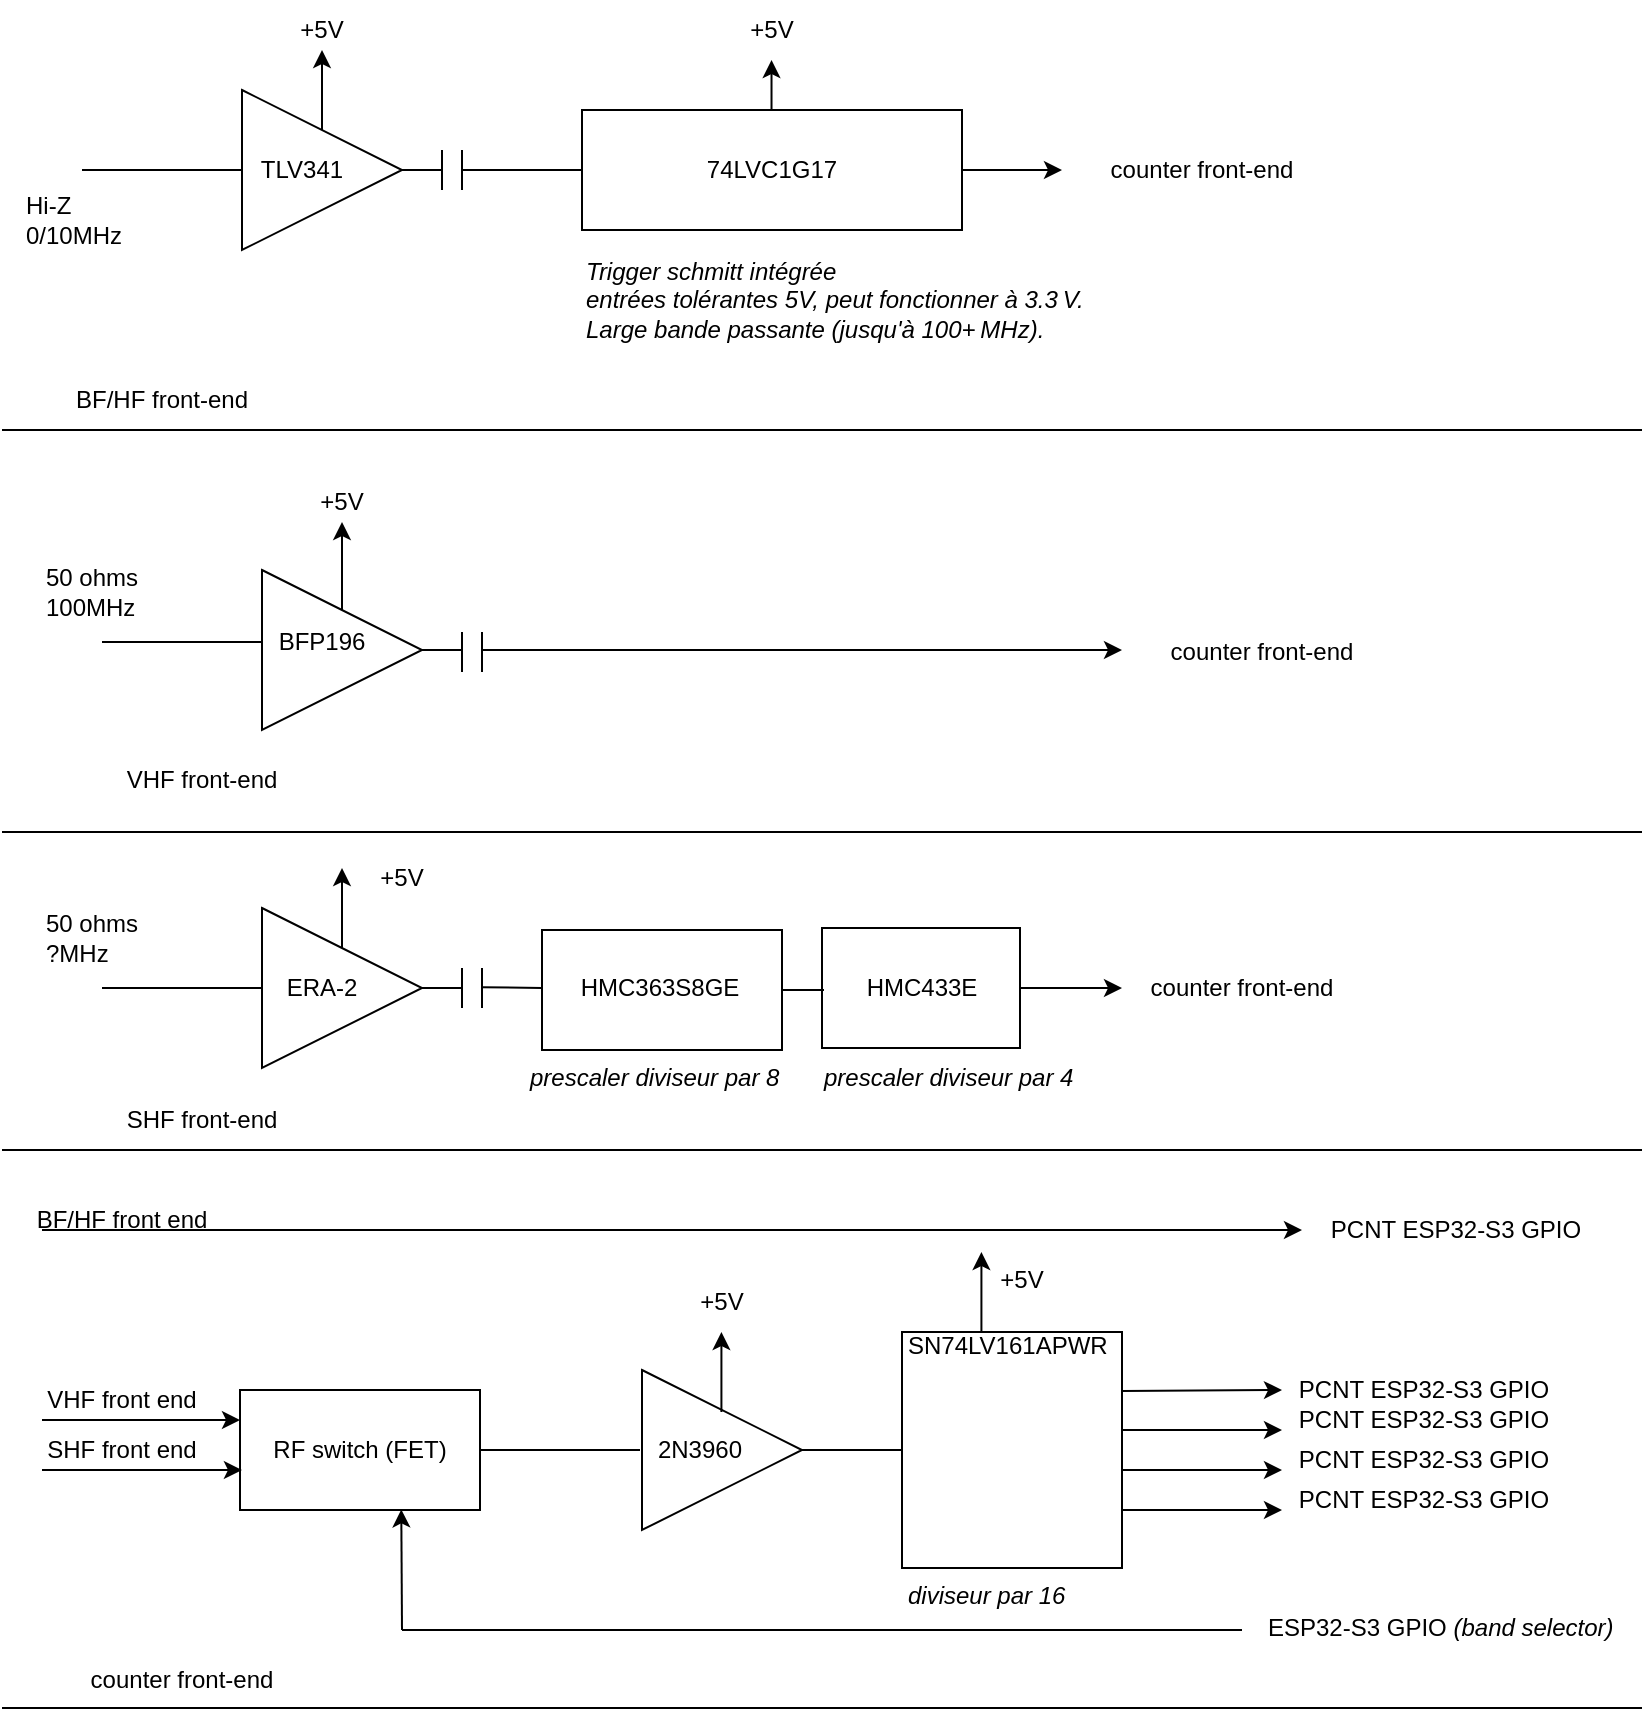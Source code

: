 <mxfile version="26.2.12">
  <diagram name="Page-1" id="k6onzWjORCCPgHIeGHYK">
    <mxGraphModel dx="2068" dy="1145" grid="1" gridSize="10" guides="1" tooltips="1" connect="1" arrows="1" fold="1" page="1" pageScale="1" pageWidth="827" pageHeight="1169" math="0" shadow="0">
      <root>
        <mxCell id="0" />
        <mxCell id="1" parent="0" />
        <mxCell id="x5Mdi1aGeA_DSxZUxKHX-5" value="" style="rounded=0;whiteSpace=wrap;html=1;" vertex="1" parent="1">
          <mxGeometry x="270" y="490" width="120" height="60" as="geometry" />
        </mxCell>
        <mxCell id="IQlJb9kU39XFHBNEdt3I-1" value="" style="endArrow=none;html=1;rounded=0;" parent="1" edge="1">
          <mxGeometry width="50" height="50" relative="1" as="geometry">
            <mxPoint y="240" as="sourcePoint" />
            <mxPoint x="820" y="240" as="targetPoint" />
          </mxGeometry>
        </mxCell>
        <mxCell id="IQlJb9kU39XFHBNEdt3I-3" value="BF/HF front-end" style="text;html=1;align=center;verticalAlign=middle;whiteSpace=wrap;rounded=0;" parent="1" vertex="1">
          <mxGeometry x="10" y="210" width="140" height="30" as="geometry" />
        </mxCell>
        <mxCell id="IQlJb9kU39XFHBNEdt3I-4" value="" style="triangle;whiteSpace=wrap;html=1;" parent="1" vertex="1">
          <mxGeometry x="120" y="70" width="80" height="80" as="geometry" />
        </mxCell>
        <mxCell id="IQlJb9kU39XFHBNEdt3I-5" value="TLV341" style="text;html=1;align=center;verticalAlign=middle;whiteSpace=wrap;rounded=0;" parent="1" vertex="1">
          <mxGeometry x="120" y="95" width="60" height="30" as="geometry" />
        </mxCell>
        <mxCell id="IQlJb9kU39XFHBNEdt3I-8" value="" style="group" parent="1" vertex="1" connectable="0">
          <mxGeometry x="220" y="100" width="10" height="20" as="geometry" />
        </mxCell>
        <mxCell id="IQlJb9kU39XFHBNEdt3I-6" value="" style="endArrow=none;html=1;rounded=0;" parent="IQlJb9kU39XFHBNEdt3I-8" edge="1">
          <mxGeometry width="50" height="50" relative="1" as="geometry">
            <mxPoint y="20" as="sourcePoint" />
            <mxPoint as="targetPoint" />
          </mxGeometry>
        </mxCell>
        <mxCell id="IQlJb9kU39XFHBNEdt3I-7" value="" style="endArrow=none;html=1;rounded=0;" parent="IQlJb9kU39XFHBNEdt3I-8" edge="1">
          <mxGeometry width="50" height="50" relative="1" as="geometry">
            <mxPoint x="10" y="20" as="sourcePoint" />
            <mxPoint x="10" as="targetPoint" />
          </mxGeometry>
        </mxCell>
        <mxCell id="IQlJb9kU39XFHBNEdt3I-9" value="" style="rounded=0;whiteSpace=wrap;html=1;" parent="1" vertex="1">
          <mxGeometry x="290" y="80" width="190" height="60" as="geometry" />
        </mxCell>
        <mxCell id="IQlJb9kU39XFHBNEdt3I-10" value="74LVC1G17" style="text;html=1;align=center;verticalAlign=middle;whiteSpace=wrap;rounded=0;" parent="1" vertex="1">
          <mxGeometry x="335" y="95" width="100" height="30" as="geometry" />
        </mxCell>
        <mxCell id="IQlJb9kU39XFHBNEdt3I-11" value="&lt;i&gt;Trigger schmitt intégrée&amp;nbsp;&lt;/i&gt;&lt;div&gt;&lt;i&gt;entrées tolérantes 5V, peut fonctionner à 3.3 V.&amp;nbsp;&lt;/i&gt;&lt;/div&gt;&lt;div&gt;&lt;i&gt;Large bande passante (jusqu&#39;à 100+ MHz).&lt;/i&gt;&lt;/div&gt;" style="text;html=1;align=left;verticalAlign=middle;whiteSpace=wrap;rounded=0;" parent="1" vertex="1">
          <mxGeometry x="290" y="150" width="350" height="50" as="geometry" />
        </mxCell>
        <mxCell id="IQlJb9kU39XFHBNEdt3I-12" value="" style="endArrow=classic;html=1;rounded=0;exitX=1;exitY=0.5;exitDx=0;exitDy=0;" parent="1" source="IQlJb9kU39XFHBNEdt3I-9" target="IQlJb9kU39XFHBNEdt3I-13" edge="1">
          <mxGeometry width="50" height="50" relative="1" as="geometry">
            <mxPoint x="290" y="160" as="sourcePoint" />
            <mxPoint x="560" y="110" as="targetPoint" />
          </mxGeometry>
        </mxCell>
        <mxCell id="IQlJb9kU39XFHBNEdt3I-13" value="counter front-end" style="text;html=1;align=center;verticalAlign=middle;whiteSpace=wrap;rounded=0;" parent="1" vertex="1">
          <mxGeometry x="530" y="95" width="140" height="30" as="geometry" />
        </mxCell>
        <mxCell id="IQlJb9kU39XFHBNEdt3I-14" value="" style="endArrow=classic;html=1;rounded=0;exitX=0.5;exitY=0;exitDx=0;exitDy=0;" parent="1" source="IQlJb9kU39XFHBNEdt3I-4" edge="1">
          <mxGeometry width="50" height="50" relative="1" as="geometry">
            <mxPoint x="330" y="160" as="sourcePoint" />
            <mxPoint x="160" y="50" as="targetPoint" />
          </mxGeometry>
        </mxCell>
        <mxCell id="IQlJb9kU39XFHBNEdt3I-15" value="" style="endArrow=classic;html=1;rounded=0;exitX=0.5;exitY=0;exitDx=0;exitDy=0;" parent="1" target="IQlJb9kU39XFHBNEdt3I-16" edge="1">
          <mxGeometry width="50" height="50" relative="1" as="geometry">
            <mxPoint x="384.76" y="80" as="sourcePoint" />
            <mxPoint x="384.76" y="40" as="targetPoint" />
          </mxGeometry>
        </mxCell>
        <mxCell id="IQlJb9kU39XFHBNEdt3I-16" value="+5V" style="text;html=1;align=center;verticalAlign=middle;whiteSpace=wrap;rounded=0;" parent="1" vertex="1">
          <mxGeometry x="354.76" y="25" width="60" height="30" as="geometry" />
        </mxCell>
        <mxCell id="IQlJb9kU39XFHBNEdt3I-17" value="+5V" style="text;html=1;align=center;verticalAlign=middle;whiteSpace=wrap;rounded=0;" parent="1" vertex="1">
          <mxGeometry x="130" y="25" width="60" height="30" as="geometry" />
        </mxCell>
        <mxCell id="IQlJb9kU39XFHBNEdt3I-18" value="" style="endArrow=none;html=1;rounded=0;" parent="1" edge="1">
          <mxGeometry width="50" height="50" relative="1" as="geometry">
            <mxPoint x="40" y="110" as="sourcePoint" />
            <mxPoint x="120" y="110" as="targetPoint" />
          </mxGeometry>
        </mxCell>
        <mxCell id="IQlJb9kU39XFHBNEdt3I-19" value="" style="endArrow=none;html=1;rounded=0;exitX=1;exitY=0.5;exitDx=0;exitDy=0;" parent="1" source="IQlJb9kU39XFHBNEdt3I-4" edge="1">
          <mxGeometry width="50" height="50" relative="1" as="geometry">
            <mxPoint x="50" y="120" as="sourcePoint" />
            <mxPoint x="220" y="110" as="targetPoint" />
          </mxGeometry>
        </mxCell>
        <mxCell id="IQlJb9kU39XFHBNEdt3I-20" value="" style="endArrow=none;html=1;rounded=0;" parent="1" edge="1">
          <mxGeometry width="50" height="50" relative="1" as="geometry">
            <mxPoint x="230" y="110" as="sourcePoint" />
            <mxPoint x="290" y="110" as="targetPoint" />
          </mxGeometry>
        </mxCell>
        <mxCell id="IQlJb9kU39XFHBNEdt3I-21" value="" style="endArrow=none;html=1;rounded=0;" parent="1" edge="1">
          <mxGeometry width="50" height="50" relative="1" as="geometry">
            <mxPoint y="441" as="sourcePoint" />
            <mxPoint x="820" y="441" as="targetPoint" />
          </mxGeometry>
        </mxCell>
        <mxCell id="IQlJb9kU39XFHBNEdt3I-22" value="VHF front-end" style="text;html=1;align=center;verticalAlign=middle;whiteSpace=wrap;rounded=0;" parent="1" vertex="1">
          <mxGeometry x="10" y="400" width="180" height="30" as="geometry" />
        </mxCell>
        <mxCell id="IQlJb9kU39XFHBNEdt3I-23" value="Hi-Z&lt;div&gt;0/10MHz&lt;/div&gt;" style="text;html=1;align=left;verticalAlign=middle;whiteSpace=wrap;rounded=0;" parent="1" vertex="1">
          <mxGeometry x="10" y="120" width="60" height="30" as="geometry" />
        </mxCell>
        <mxCell id="IQlJb9kU39XFHBNEdt3I-25" value="" style="triangle;whiteSpace=wrap;html=1;" parent="1" vertex="1">
          <mxGeometry x="130" y="310" width="80" height="80" as="geometry" />
        </mxCell>
        <mxCell id="IQlJb9kU39XFHBNEdt3I-26" value="BFP196" style="text;html=1;align=center;verticalAlign=middle;whiteSpace=wrap;rounded=0;" parent="1" vertex="1">
          <mxGeometry x="130" y="331" width="60" height="30" as="geometry" />
        </mxCell>
        <mxCell id="IQlJb9kU39XFHBNEdt3I-27" value="" style="group" parent="1" vertex="1" connectable="0">
          <mxGeometry x="230" y="341" width="10" height="20" as="geometry" />
        </mxCell>
        <mxCell id="IQlJb9kU39XFHBNEdt3I-28" value="" style="endArrow=none;html=1;rounded=0;" parent="IQlJb9kU39XFHBNEdt3I-27" edge="1">
          <mxGeometry width="50" height="50" relative="1" as="geometry">
            <mxPoint y="20" as="sourcePoint" />
            <mxPoint as="targetPoint" />
          </mxGeometry>
        </mxCell>
        <mxCell id="IQlJb9kU39XFHBNEdt3I-29" value="" style="endArrow=none;html=1;rounded=0;" parent="IQlJb9kU39XFHBNEdt3I-27" edge="1">
          <mxGeometry width="50" height="50" relative="1" as="geometry">
            <mxPoint x="10" y="20" as="sourcePoint" />
            <mxPoint x="10" as="targetPoint" />
          </mxGeometry>
        </mxCell>
        <mxCell id="IQlJb9kU39XFHBNEdt3I-30" value="" style="endArrow=classic;html=1;rounded=0;exitX=0.5;exitY=0;exitDx=0;exitDy=0;" parent="1" source="IQlJb9kU39XFHBNEdt3I-25" edge="1">
          <mxGeometry width="50" height="50" relative="1" as="geometry">
            <mxPoint x="340" y="396" as="sourcePoint" />
            <mxPoint x="170" y="286" as="targetPoint" />
          </mxGeometry>
        </mxCell>
        <mxCell id="IQlJb9kU39XFHBNEdt3I-31" value="+5V" style="text;html=1;align=center;verticalAlign=middle;whiteSpace=wrap;rounded=0;" parent="1" vertex="1">
          <mxGeometry x="140" y="261" width="60" height="30" as="geometry" />
        </mxCell>
        <mxCell id="IQlJb9kU39XFHBNEdt3I-32" value="" style="endArrow=none;html=1;rounded=0;" parent="1" edge="1">
          <mxGeometry width="50" height="50" relative="1" as="geometry">
            <mxPoint x="50" y="346" as="sourcePoint" />
            <mxPoint x="130" y="346" as="targetPoint" />
          </mxGeometry>
        </mxCell>
        <mxCell id="IQlJb9kU39XFHBNEdt3I-35" value="50 ohms&lt;div&gt;100MHz&lt;/div&gt;" style="text;html=1;align=left;verticalAlign=middle;whiteSpace=wrap;rounded=0;" parent="1" vertex="1">
          <mxGeometry x="20" y="306" width="60" height="30" as="geometry" />
        </mxCell>
        <mxCell id="IQlJb9kU39XFHBNEdt3I-36" value="" style="endArrow=none;html=1;rounded=0;" parent="1" edge="1">
          <mxGeometry width="50" height="50" relative="1" as="geometry">
            <mxPoint y="600" as="sourcePoint" />
            <mxPoint x="820" y="600" as="targetPoint" />
          </mxGeometry>
        </mxCell>
        <mxCell id="IQlJb9kU39XFHBNEdt3I-37" value="SHF front-end" style="text;html=1;align=center;verticalAlign=middle;whiteSpace=wrap;rounded=0;" parent="1" vertex="1">
          <mxGeometry x="10" y="570" width="180" height="30" as="geometry" />
        </mxCell>
        <mxCell id="IQlJb9kU39XFHBNEdt3I-38" value="" style="triangle;whiteSpace=wrap;html=1;" parent="1" vertex="1">
          <mxGeometry x="130" y="479" width="80" height="80" as="geometry" />
        </mxCell>
        <mxCell id="IQlJb9kU39XFHBNEdt3I-39" value="ERA-2" style="text;html=1;align=center;verticalAlign=middle;whiteSpace=wrap;rounded=0;" parent="1" vertex="1">
          <mxGeometry x="130" y="504" width="60" height="30" as="geometry" />
        </mxCell>
        <mxCell id="IQlJb9kU39XFHBNEdt3I-40" value="" style="group" parent="1" vertex="1" connectable="0">
          <mxGeometry x="230" y="509" width="10" height="20" as="geometry" />
        </mxCell>
        <mxCell id="IQlJb9kU39XFHBNEdt3I-41" value="" style="endArrow=none;html=1;rounded=0;" parent="IQlJb9kU39XFHBNEdt3I-40" edge="1">
          <mxGeometry width="50" height="50" relative="1" as="geometry">
            <mxPoint y="20" as="sourcePoint" />
            <mxPoint as="targetPoint" />
          </mxGeometry>
        </mxCell>
        <mxCell id="IQlJb9kU39XFHBNEdt3I-42" value="" style="endArrow=none;html=1;rounded=0;" parent="IQlJb9kU39XFHBNEdt3I-40" edge="1">
          <mxGeometry width="50" height="50" relative="1" as="geometry">
            <mxPoint x="10" y="20" as="sourcePoint" />
            <mxPoint x="10" as="targetPoint" />
          </mxGeometry>
        </mxCell>
        <mxCell id="IQlJb9kU39XFHBNEdt3I-43" value="" style="endArrow=classic;html=1;rounded=0;exitX=0.5;exitY=0;exitDx=0;exitDy=0;" parent="1" source="IQlJb9kU39XFHBNEdt3I-38" edge="1">
          <mxGeometry width="50" height="50" relative="1" as="geometry">
            <mxPoint x="340" y="569" as="sourcePoint" />
            <mxPoint x="170" y="459" as="targetPoint" />
          </mxGeometry>
        </mxCell>
        <mxCell id="IQlJb9kU39XFHBNEdt3I-44" value="" style="endArrow=none;html=1;rounded=0;" parent="1" edge="1">
          <mxGeometry width="50" height="50" relative="1" as="geometry">
            <mxPoint x="50" y="519" as="sourcePoint" />
            <mxPoint x="130" y="519" as="targetPoint" />
          </mxGeometry>
        </mxCell>
        <mxCell id="IQlJb9kU39XFHBNEdt3I-45" value="" style="endArrow=none;html=1;rounded=0;exitX=1;exitY=0.5;exitDx=0;exitDy=0;" parent="1" source="IQlJb9kU39XFHBNEdt3I-38" edge="1">
          <mxGeometry width="50" height="50" relative="1" as="geometry">
            <mxPoint x="60" y="529" as="sourcePoint" />
            <mxPoint x="230" y="519" as="targetPoint" />
          </mxGeometry>
        </mxCell>
        <mxCell id="IQlJb9kU39XFHBNEdt3I-46" value="" style="endArrow=none;html=1;rounded=0;" parent="1" edge="1">
          <mxGeometry width="50" height="50" relative="1" as="geometry">
            <mxPoint x="240" y="518.58" as="sourcePoint" />
            <mxPoint x="270" y="519" as="targetPoint" />
          </mxGeometry>
        </mxCell>
        <mxCell id="IQlJb9kU39XFHBNEdt3I-47" value="50 ohms&lt;div&gt;?MHz&lt;/div&gt;" style="text;html=1;align=left;verticalAlign=middle;whiteSpace=wrap;rounded=0;" parent="1" vertex="1">
          <mxGeometry x="20" y="479" width="60" height="30" as="geometry" />
        </mxCell>
        <mxCell id="IQlJb9kU39XFHBNEdt3I-48" value="+5V" style="text;html=1;align=center;verticalAlign=middle;whiteSpace=wrap;rounded=0;" parent="1" vertex="1">
          <mxGeometry x="170" y="449" width="60" height="30" as="geometry" />
        </mxCell>
        <mxCell id="IQlJb9kU39XFHBNEdt3I-51" value="" style="rounded=0;whiteSpace=wrap;html=1;" parent="1" vertex="1">
          <mxGeometry x="410" y="489" width="99" height="60" as="geometry" />
        </mxCell>
        <mxCell id="IQlJb9kU39XFHBNEdt3I-52" value="HMC433E" style="text;html=1;align=center;verticalAlign=middle;whiteSpace=wrap;rounded=0;" parent="1" vertex="1">
          <mxGeometry x="429.5" y="504" width="60" height="30" as="geometry" />
        </mxCell>
        <mxCell id="IQlJb9kU39XFHBNEdt3I-53" value="&lt;i&gt;prescaler diviseur par 4&lt;/i&gt;" style="text;whiteSpace=wrap;html=1;" parent="1" vertex="1">
          <mxGeometry x="409" y="550" width="160" height="20" as="geometry" />
        </mxCell>
        <mxCell id="IQlJb9kU39XFHBNEdt3I-56" value="" style="endArrow=classic;html=1;rounded=0;" parent="1" edge="1">
          <mxGeometry width="50" height="50" relative="1" as="geometry">
            <mxPoint x="240" y="350" as="sourcePoint" />
            <mxPoint x="560" y="350" as="targetPoint" />
          </mxGeometry>
        </mxCell>
        <mxCell id="IQlJb9kU39XFHBNEdt3I-57" value="" style="endArrow=none;html=1;rounded=0;exitX=1;exitY=0.5;exitDx=0;exitDy=0;" parent="1" source="IQlJb9kU39XFHBNEdt3I-25" edge="1">
          <mxGeometry width="50" height="50" relative="1" as="geometry">
            <mxPoint x="220" y="390" as="sourcePoint" />
            <mxPoint x="230" y="350" as="targetPoint" />
          </mxGeometry>
        </mxCell>
        <mxCell id="IQlJb9kU39XFHBNEdt3I-58" value="counter front-end" style="text;html=1;align=center;verticalAlign=middle;whiteSpace=wrap;rounded=0;" parent="1" vertex="1">
          <mxGeometry x="560" y="336" width="140" height="30" as="geometry" />
        </mxCell>
        <mxCell id="IQlJb9kU39XFHBNEdt3I-59" value="" style="endArrow=classic;html=1;rounded=0;exitX=1;exitY=0.5;exitDx=0;exitDy=0;" parent="1" source="IQlJb9kU39XFHBNEdt3I-51" edge="1">
          <mxGeometry width="50" height="50" relative="1" as="geometry">
            <mxPoint x="250" y="360" as="sourcePoint" />
            <mxPoint x="560" y="519" as="targetPoint" />
          </mxGeometry>
        </mxCell>
        <mxCell id="IQlJb9kU39XFHBNEdt3I-60" value="counter front-end" style="text;html=1;align=center;verticalAlign=middle;whiteSpace=wrap;rounded=0;" parent="1" vertex="1">
          <mxGeometry x="550" y="504" width="140" height="30" as="geometry" />
        </mxCell>
        <mxCell id="IQlJb9kU39XFHBNEdt3I-61" value="" style="endArrow=none;html=1;rounded=0;" parent="1" edge="1">
          <mxGeometry width="50" height="50" relative="1" as="geometry">
            <mxPoint y="879" as="sourcePoint" />
            <mxPoint x="820" y="879" as="targetPoint" />
          </mxGeometry>
        </mxCell>
        <mxCell id="IQlJb9kU39XFHBNEdt3I-62" value="counter front-end" style="text;html=1;align=center;verticalAlign=middle;whiteSpace=wrap;rounded=0;" parent="1" vertex="1">
          <mxGeometry y="850" width="180" height="30" as="geometry" />
        </mxCell>
        <mxCell id="IQlJb9kU39XFHBNEdt3I-63" value="" style="endArrow=classic;html=1;rounded=0;" parent="1" edge="1">
          <mxGeometry width="50" height="50" relative="1" as="geometry">
            <mxPoint x="20" y="640" as="sourcePoint" />
            <mxPoint x="650" y="640" as="targetPoint" />
          </mxGeometry>
        </mxCell>
        <mxCell id="IQlJb9kU39XFHBNEdt3I-64" value="BF/HF front end" style="text;html=1;align=center;verticalAlign=middle;whiteSpace=wrap;rounded=0;" parent="1" vertex="1">
          <mxGeometry x="10" y="620" width="100" height="30" as="geometry" />
        </mxCell>
        <mxCell id="IQlJb9kU39XFHBNEdt3I-65" value="PCNT ESP32-S3 GPIO" style="text;html=1;align=center;verticalAlign=middle;whiteSpace=wrap;rounded=0;" parent="1" vertex="1">
          <mxGeometry x="647" y="625" width="160" height="30" as="geometry" />
        </mxCell>
        <mxCell id="IQlJb9kU39XFHBNEdt3I-67" value="RF switch (FET)" style="rounded=0;whiteSpace=wrap;html=1;" parent="1" vertex="1">
          <mxGeometry x="119" y="720" width="120" height="60" as="geometry" />
        </mxCell>
        <mxCell id="IQlJb9kU39XFHBNEdt3I-68" value="" style="endArrow=classic;html=1;rounded=0;entryX=0;entryY=0.25;entryDx=0;entryDy=0;" parent="1" target="IQlJb9kU39XFHBNEdt3I-67" edge="1">
          <mxGeometry width="50" height="50" relative="1" as="geometry">
            <mxPoint x="20" y="735" as="sourcePoint" />
            <mxPoint x="320" y="640" as="targetPoint" />
          </mxGeometry>
        </mxCell>
        <mxCell id="IQlJb9kU39XFHBNEdt3I-69" value="" style="endArrow=classic;html=1;rounded=0;entryX=0.008;entryY=0.667;entryDx=0;entryDy=0;entryPerimeter=0;" parent="1" target="IQlJb9kU39XFHBNEdt3I-67" edge="1">
          <mxGeometry width="50" height="50" relative="1" as="geometry">
            <mxPoint x="20" y="760" as="sourcePoint" />
            <mxPoint x="90" y="760" as="targetPoint" />
          </mxGeometry>
        </mxCell>
        <mxCell id="IQlJb9kU39XFHBNEdt3I-70" value="VHF front end" style="text;html=1;align=center;verticalAlign=middle;whiteSpace=wrap;rounded=0;" parent="1" vertex="1">
          <mxGeometry x="10" y="710" width="100" height="30" as="geometry" />
        </mxCell>
        <mxCell id="IQlJb9kU39XFHBNEdt3I-71" value="SHF front end" style="text;html=1;align=center;verticalAlign=middle;whiteSpace=wrap;rounded=0;" parent="1" vertex="1">
          <mxGeometry x="10" y="735" width="100" height="30" as="geometry" />
        </mxCell>
        <mxCell id="IQlJb9kU39XFHBNEdt3I-72" value="" style="endArrow=classic;html=1;rounded=0;entryX=0.672;entryY=0.995;entryDx=0;entryDy=0;entryPerimeter=0;" parent="1" target="IQlJb9kU39XFHBNEdt3I-67" edge="1">
          <mxGeometry width="50" height="50" relative="1" as="geometry">
            <mxPoint x="200" y="840" as="sourcePoint" />
            <mxPoint x="190" y="700" as="targetPoint" />
          </mxGeometry>
        </mxCell>
        <mxCell id="IQlJb9kU39XFHBNEdt3I-73" value="" style="endArrow=none;html=1;rounded=0;" parent="1" edge="1">
          <mxGeometry width="50" height="50" relative="1" as="geometry">
            <mxPoint x="200" y="840" as="sourcePoint" />
            <mxPoint x="620" y="840" as="targetPoint" />
          </mxGeometry>
        </mxCell>
        <mxCell id="IQlJb9kU39XFHBNEdt3I-74" value="ESP32-S3 GPIO &lt;i&gt;(band selector)&lt;/i&gt;" style="text;html=1;align=left;verticalAlign=middle;whiteSpace=wrap;rounded=0;" parent="1" vertex="1">
          <mxGeometry x="631" y="824" width="183" height="30" as="geometry" />
        </mxCell>
        <mxCell id="IQlJb9kU39XFHBNEdt3I-75" value="" style="triangle;whiteSpace=wrap;html=1;" parent="1" vertex="1">
          <mxGeometry x="320" y="710" width="80" height="80" as="geometry" />
        </mxCell>
        <mxCell id="IQlJb9kU39XFHBNEdt3I-76" value="2N3960" style="text;html=1;align=center;verticalAlign=middle;whiteSpace=wrap;rounded=0;" parent="1" vertex="1">
          <mxGeometry x="319" y="735" width="60" height="30" as="geometry" />
        </mxCell>
        <mxCell id="IQlJb9kU39XFHBNEdt3I-77" value="" style="endArrow=none;html=1;rounded=0;exitX=1;exitY=0.5;exitDx=0;exitDy=0;entryX=0;entryY=0.5;entryDx=0;entryDy=0;" parent="1" source="IQlJb9kU39XFHBNEdt3I-67" target="IQlJb9kU39XFHBNEdt3I-76" edge="1">
          <mxGeometry width="50" height="50" relative="1" as="geometry">
            <mxPoint x="460" y="610" as="sourcePoint" />
            <mxPoint x="510" y="560" as="targetPoint" />
          </mxGeometry>
        </mxCell>
        <mxCell id="IQlJb9kU39XFHBNEdt3I-78" value="" style="rounded=0;whiteSpace=wrap;html=1;" parent="1" vertex="1">
          <mxGeometry x="450" y="691" width="110" height="118" as="geometry" />
        </mxCell>
        <mxCell id="IQlJb9kU39XFHBNEdt3I-79" value="" style="endArrow=none;html=1;rounded=0;exitX=1;exitY=0.5;exitDx=0;exitDy=0;entryX=0;entryY=0.5;entryDx=0;entryDy=0;" parent="1" source="IQlJb9kU39XFHBNEdt3I-75" target="IQlJb9kU39XFHBNEdt3I-78" edge="1">
          <mxGeometry width="50" height="50" relative="1" as="geometry">
            <mxPoint x="460" y="610" as="sourcePoint" />
            <mxPoint x="510" y="560" as="targetPoint" />
          </mxGeometry>
        </mxCell>
        <mxCell id="IQlJb9kU39XFHBNEdt3I-80" value="" style="endArrow=classic;html=1;rounded=0;exitX=0.5;exitY=0;exitDx=0;exitDy=0;" parent="1" edge="1">
          <mxGeometry width="50" height="50" relative="1" as="geometry">
            <mxPoint x="359.71" y="731" as="sourcePoint" />
            <mxPoint x="359.71" y="691" as="targetPoint" />
          </mxGeometry>
        </mxCell>
        <mxCell id="IQlJb9kU39XFHBNEdt3I-81" value="+5V" style="text;html=1;align=center;verticalAlign=middle;whiteSpace=wrap;rounded=0;" parent="1" vertex="1">
          <mxGeometry x="330" y="661" width="60" height="30" as="geometry" />
        </mxCell>
        <mxCell id="IQlJb9kU39XFHBNEdt3I-82" value="" style="endArrow=classic;html=1;rounded=0;exitX=0.5;exitY=0;exitDx=0;exitDy=0;" parent="1" edge="1">
          <mxGeometry width="50" height="50" relative="1" as="geometry">
            <mxPoint x="489.71" y="691" as="sourcePoint" />
            <mxPoint x="489.71" y="651" as="targetPoint" />
          </mxGeometry>
        </mxCell>
        <mxCell id="IQlJb9kU39XFHBNEdt3I-83" value="+5V" style="text;html=1;align=center;verticalAlign=middle;whiteSpace=wrap;rounded=0;" parent="1" vertex="1">
          <mxGeometry x="480" y="650" width="60" height="30" as="geometry" />
        </mxCell>
        <mxCell id="IQlJb9kU39XFHBNEdt3I-84" value="" style="endArrow=classic;html=1;rounded=0;exitX=1;exitY=0.25;exitDx=0;exitDy=0;" parent="1" source="IQlJb9kU39XFHBNEdt3I-78" edge="1">
          <mxGeometry width="50" height="50" relative="1" as="geometry">
            <mxPoint x="450" y="710" as="sourcePoint" />
            <mxPoint x="640" y="720" as="targetPoint" />
          </mxGeometry>
        </mxCell>
        <mxCell id="IQlJb9kU39XFHBNEdt3I-85" value="" style="endArrow=classic;html=1;rounded=0;" parent="1" edge="1">
          <mxGeometry width="50" height="50" relative="1" as="geometry">
            <mxPoint x="560" y="740" as="sourcePoint" />
            <mxPoint x="640" y="740" as="targetPoint" />
          </mxGeometry>
        </mxCell>
        <mxCell id="IQlJb9kU39XFHBNEdt3I-86" value="" style="endArrow=classic;html=1;rounded=0;" parent="1" edge="1">
          <mxGeometry width="50" height="50" relative="1" as="geometry">
            <mxPoint x="560" y="760" as="sourcePoint" />
            <mxPoint x="640" y="760" as="targetPoint" />
          </mxGeometry>
        </mxCell>
        <mxCell id="IQlJb9kU39XFHBNEdt3I-87" value="" style="endArrow=classic;html=1;rounded=0;" parent="1" edge="1">
          <mxGeometry width="50" height="50" relative="1" as="geometry">
            <mxPoint x="560" y="780" as="sourcePoint" />
            <mxPoint x="640" y="780" as="targetPoint" />
          </mxGeometry>
        </mxCell>
        <mxCell id="IQlJb9kU39XFHBNEdt3I-89" value="PCNT ESP32-S3 GPIO" style="text;html=1;align=center;verticalAlign=middle;whiteSpace=wrap;rounded=0;" parent="1" vertex="1">
          <mxGeometry x="631" y="705" width="160" height="30" as="geometry" />
        </mxCell>
        <mxCell id="IQlJb9kU39XFHBNEdt3I-90" value="PCNT ESP32-S3 GPIO" style="text;html=1;align=center;verticalAlign=middle;whiteSpace=wrap;rounded=0;" parent="1" vertex="1">
          <mxGeometry x="631" y="720" width="160" height="30" as="geometry" />
        </mxCell>
        <mxCell id="IQlJb9kU39XFHBNEdt3I-91" value="PCNT ESP32-S3 GPIO" style="text;html=1;align=center;verticalAlign=middle;whiteSpace=wrap;rounded=0;" parent="1" vertex="1">
          <mxGeometry x="631" y="740" width="160" height="30" as="geometry" />
        </mxCell>
        <mxCell id="IQlJb9kU39XFHBNEdt3I-92" value="PCNT ESP32-S3 GPIO" style="text;html=1;align=center;verticalAlign=middle;whiteSpace=wrap;rounded=0;" parent="1" vertex="1">
          <mxGeometry x="631" y="760" width="160" height="30" as="geometry" />
        </mxCell>
        <mxCell id="IQlJb9kU39XFHBNEdt3I-94" value="SN74LV161APWR&lt;div&gt;&lt;br&gt;&lt;/div&gt;" style="text;html=1;align=left;verticalAlign=middle;whiteSpace=wrap;rounded=0;" parent="1" vertex="1">
          <mxGeometry x="451" y="690" width="109" height="30" as="geometry" />
        </mxCell>
        <mxCell id="x5Mdi1aGeA_DSxZUxKHX-1" value="&lt;i&gt;diviseur par 16&lt;/i&gt;" style="text;whiteSpace=wrap;html=1;" vertex="1" parent="1">
          <mxGeometry x="451" y="809" width="160" height="20" as="geometry" />
        </mxCell>
        <mxCell id="x5Mdi1aGeA_DSxZUxKHX-2" value="HMC363S8GE" style="text;html=1;align=center;verticalAlign=middle;whiteSpace=wrap;rounded=0;" vertex="1" parent="1">
          <mxGeometry x="299" y="504" width="60" height="30" as="geometry" />
        </mxCell>
        <mxCell id="x5Mdi1aGeA_DSxZUxKHX-3" value="&lt;i&gt;prescaler diviseur par 8&lt;/i&gt;" style="text;whiteSpace=wrap;html=1;" vertex="1" parent="1">
          <mxGeometry x="262" y="550" width="160" height="20" as="geometry" />
        </mxCell>
        <mxCell id="x5Mdi1aGeA_DSxZUxKHX-4" value="" style="endArrow=none;html=1;rounded=0;" edge="1" parent="1">
          <mxGeometry width="50" height="50" relative="1" as="geometry">
            <mxPoint x="390" y="520" as="sourcePoint" />
            <mxPoint x="411" y="520" as="targetPoint" />
          </mxGeometry>
        </mxCell>
      </root>
    </mxGraphModel>
  </diagram>
</mxfile>
